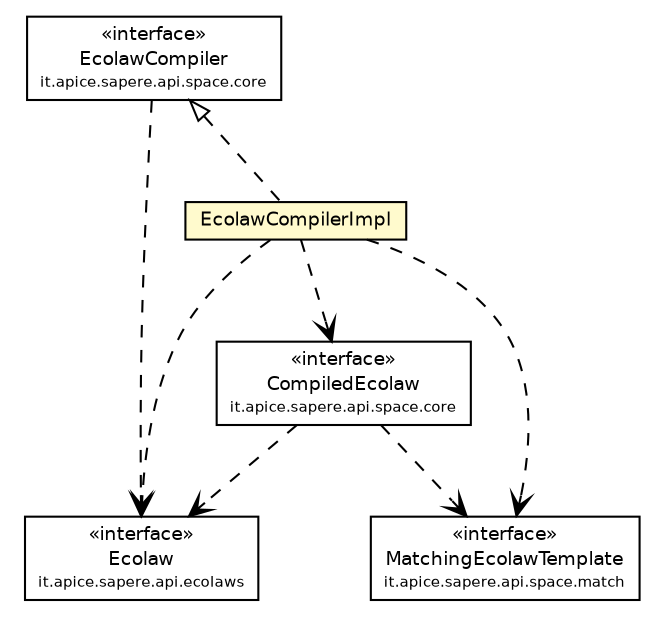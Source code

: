 #!/usr/local/bin/dot
#
# Class diagram 
# Generated by UmlGraph version 4.4 (http://www.spinellis.gr/sw/umlgraph)
#

digraph G {
	edge [fontname="Helvetica",fontsize=10,labelfontname="Helvetica",labelfontsize=10];
	node [fontname="Helvetica",fontsize=10,shape=plaintext];
	// it.apice.sapere.api.ecolaws.Ecolaw
	c65968 [label=<<table border="0" cellborder="1" cellspacing="0" cellpadding="2" port="p" href="../../../ecolaws/Ecolaw.html">
		<tr><td><table border="0" cellspacing="0" cellpadding="1">
			<tr><td> &laquo;interface&raquo; </td></tr>
			<tr><td> Ecolaw </td></tr>
			<tr><td><font point-size="7.0"> it.apice.sapere.api.ecolaws </font></td></tr>
		</table></td></tr>
		</table>>, fontname="Helvetica", fontcolor="black", fontsize=9.0];
	// it.apice.sapere.api.space.core.EcolawCompiler
	c66048 [label=<<table border="0" cellborder="1" cellspacing="0" cellpadding="2" port="p" href="../EcolawCompiler.html">
		<tr><td><table border="0" cellspacing="0" cellpadding="1">
			<tr><td> &laquo;interface&raquo; </td></tr>
			<tr><td> EcolawCompiler </td></tr>
			<tr><td><font point-size="7.0"> it.apice.sapere.api.space.core </font></td></tr>
		</table></td></tr>
		</table>>, fontname="Helvetica", fontcolor="black", fontsize=9.0];
	// it.apice.sapere.api.space.core.CompiledEcolaw
	c66050 [label=<<table border="0" cellborder="1" cellspacing="0" cellpadding="2" port="p" href="../CompiledEcolaw.html">
		<tr><td><table border="0" cellspacing="0" cellpadding="1">
			<tr><td> &laquo;interface&raquo; </td></tr>
			<tr><td> CompiledEcolaw </td></tr>
			<tr><td><font point-size="7.0"> it.apice.sapere.api.space.core </font></td></tr>
		</table></td></tr>
		</table>>, fontname="Helvetica", fontcolor="black", fontsize=9.0];
	// it.apice.sapere.api.space.match.MatchingEcolawTemplate
	c66059 [label=<<table border="0" cellborder="1" cellspacing="0" cellpadding="2" port="p" href="../../match/MatchingEcolawTemplate.html">
		<tr><td><table border="0" cellspacing="0" cellpadding="1">
			<tr><td> &laquo;interface&raquo; </td></tr>
			<tr><td> MatchingEcolawTemplate </td></tr>
			<tr><td><font point-size="7.0"> it.apice.sapere.api.space.match </font></td></tr>
		</table></td></tr>
		</table>>, fontname="Helvetica", fontcolor="black", fontsize=9.0];
	// it.apice.sapere.api.space.core.impl.EcolawCompilerImpl
	c66127 [label=<<table border="0" cellborder="1" cellspacing="0" cellpadding="2" port="p" bgcolor="lemonChiffon" href="./EcolawCompilerImpl.html">
		<tr><td><table border="0" cellspacing="0" cellpadding="1">
			<tr><td> EcolawCompilerImpl </td></tr>
		</table></td></tr>
		</table>>, fontname="Helvetica", fontcolor="black", fontsize=9.0];
	//it.apice.sapere.api.space.core.impl.EcolawCompilerImpl implements it.apice.sapere.api.space.core.EcolawCompiler
	c66048:p -> c66127:p [dir=back,arrowtail=empty,style=dashed];
	// it.apice.sapere.api.space.core.EcolawCompiler DEPEND it.apice.sapere.api.ecolaws.Ecolaw
	c66048:p -> c65968:p [taillabel="", label="", headlabel="", fontname="Helvetica", fontcolor="black", fontsize=10.0, color="black", arrowhead=open, style=dashed];
	// it.apice.sapere.api.space.core.CompiledEcolaw DEPEND it.apice.sapere.api.space.match.MatchingEcolawTemplate
	c66050:p -> c66059:p [taillabel="", label="", headlabel="", fontname="Helvetica", fontcolor="black", fontsize=10.0, color="black", arrowhead=open, style=dashed];
	// it.apice.sapere.api.space.core.CompiledEcolaw DEPEND it.apice.sapere.api.ecolaws.Ecolaw
	c66050:p -> c65968:p [taillabel="", label="", headlabel="", fontname="Helvetica", fontcolor="black", fontsize=10.0, color="black", arrowhead=open, style=dashed];
	// it.apice.sapere.api.space.core.impl.EcolawCompilerImpl DEPEND it.apice.sapere.api.space.match.MatchingEcolawTemplate
	c66127:p -> c66059:p [taillabel="", label="", headlabel="", fontname="Helvetica", fontcolor="black", fontsize=10.0, color="black", arrowhead=open, style=dashed];
	// it.apice.sapere.api.space.core.impl.EcolawCompilerImpl DEPEND it.apice.sapere.api.space.core.CompiledEcolaw
	c66127:p -> c66050:p [taillabel="", label="", headlabel="", fontname="Helvetica", fontcolor="black", fontsize=10.0, color="black", arrowhead=open, style=dashed];
	// it.apice.sapere.api.space.core.impl.EcolawCompilerImpl DEPEND it.apice.sapere.api.ecolaws.Ecolaw
	c66127:p -> c65968:p [taillabel="", label="", headlabel="", fontname="Helvetica", fontcolor="black", fontsize=10.0, color="black", arrowhead=open, style=dashed];
}


